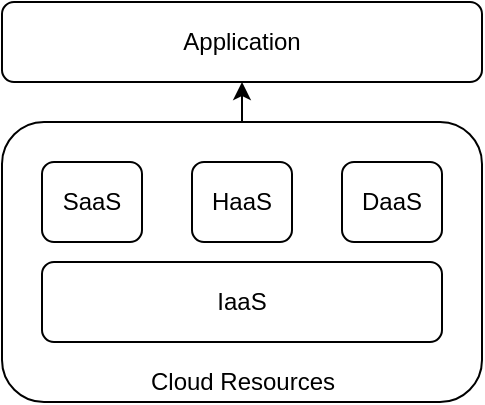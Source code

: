 <mxfile version="16.2.4" type="device"><diagram id="LyaLTXVDRSQLA8s75Syq" name="Page-1"><mxGraphModel dx="1418" dy="762" grid="1" gridSize="10" guides="1" tooltips="1" connect="1" arrows="1" fold="1" page="1" pageScale="1" pageWidth="850" pageHeight="1100" math="0" shadow="0"><root><mxCell id="0"/><mxCell id="1" parent="0"/><mxCell id="dTe4Wid9n8llgAXaSjMC-15" style="edgeStyle=orthogonalEdgeStyle;rounded=0;orthogonalLoop=1;jettySize=auto;html=1;exitX=0.5;exitY=0;exitDx=0;exitDy=0;entryX=0.5;entryY=1;entryDx=0;entryDy=0;" parent="1" source="dTe4Wid9n8llgAXaSjMC-1" target="dTe4Wid9n8llgAXaSjMC-2" edge="1"><mxGeometry relative="1" as="geometry"/></mxCell><mxCell id="dTe4Wid9n8llgAXaSjMC-1" value="" style="rounded=1;whiteSpace=wrap;html=1;fillColor=none;" parent="1" vertex="1"><mxGeometry x="380" y="440" width="240" height="140" as="geometry"/></mxCell><mxCell id="dTe4Wid9n8llgAXaSjMC-2" value="Application" style="rounded=1;whiteSpace=wrap;html=1;fillColor=none;" parent="1" vertex="1"><mxGeometry x="380" y="380" width="240" height="40" as="geometry"/></mxCell><mxCell id="dTe4Wid9n8llgAXaSjMC-5" value="IaaS" style="rounded=1;whiteSpace=wrap;html=1;fillColor=none;" parent="1" vertex="1"><mxGeometry x="400" y="510" width="200" height="40" as="geometry"/></mxCell><mxCell id="dTe4Wid9n8llgAXaSjMC-6" value="SaaS" style="rounded=1;whiteSpace=wrap;html=1;fillColor=none;" parent="1" vertex="1"><mxGeometry x="400" y="460" width="50" height="40" as="geometry"/></mxCell><mxCell id="dTe4Wid9n8llgAXaSjMC-7" value="HaaS" style="rounded=1;whiteSpace=wrap;html=1;fillColor=none;" parent="1" vertex="1"><mxGeometry x="475" y="460" width="50" height="40" as="geometry"/></mxCell><mxCell id="dTe4Wid9n8llgAXaSjMC-8" value="DaaS" style="rounded=1;whiteSpace=wrap;html=1;fillColor=none;" parent="1" vertex="1"><mxGeometry x="550" y="460" width="50" height="40" as="geometry"/></mxCell><mxCell id="G5qB1f6uByzvSQ8nMavL-1" value="Cloud Resources" style="text;html=1;align=center;verticalAlign=middle;resizable=0;points=[];autosize=1;strokeColor=none;fillColor=none;" parent="1" vertex="1"><mxGeometry x="445" y="560" width="110" height="20" as="geometry"/></mxCell></root></mxGraphModel></diagram></mxfile>